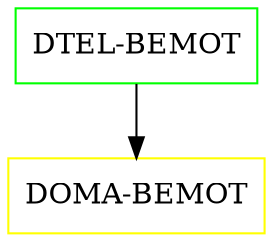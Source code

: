 digraph G {
  "DTEL-BEMOT" [shape=box,color=green];
  "DOMA-BEMOT" [shape=box,color=yellow,URL="./DOMA_BEMOT.html"];
  "DTEL-BEMOT" -> "DOMA-BEMOT";
}
